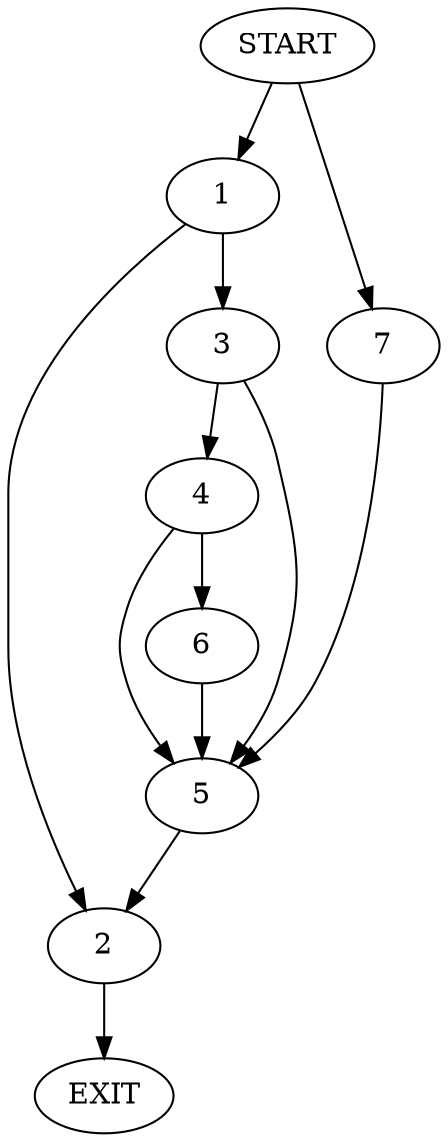 digraph {
0 [label="START"]
8 [label="EXIT"]
0 -> 1
1 -> 2
1 -> 3
2 -> 8
3 -> 4
3 -> 5
5 -> 2
4 -> 6
4 -> 5
6 -> 5
0 -> 7
7 -> 5
}
